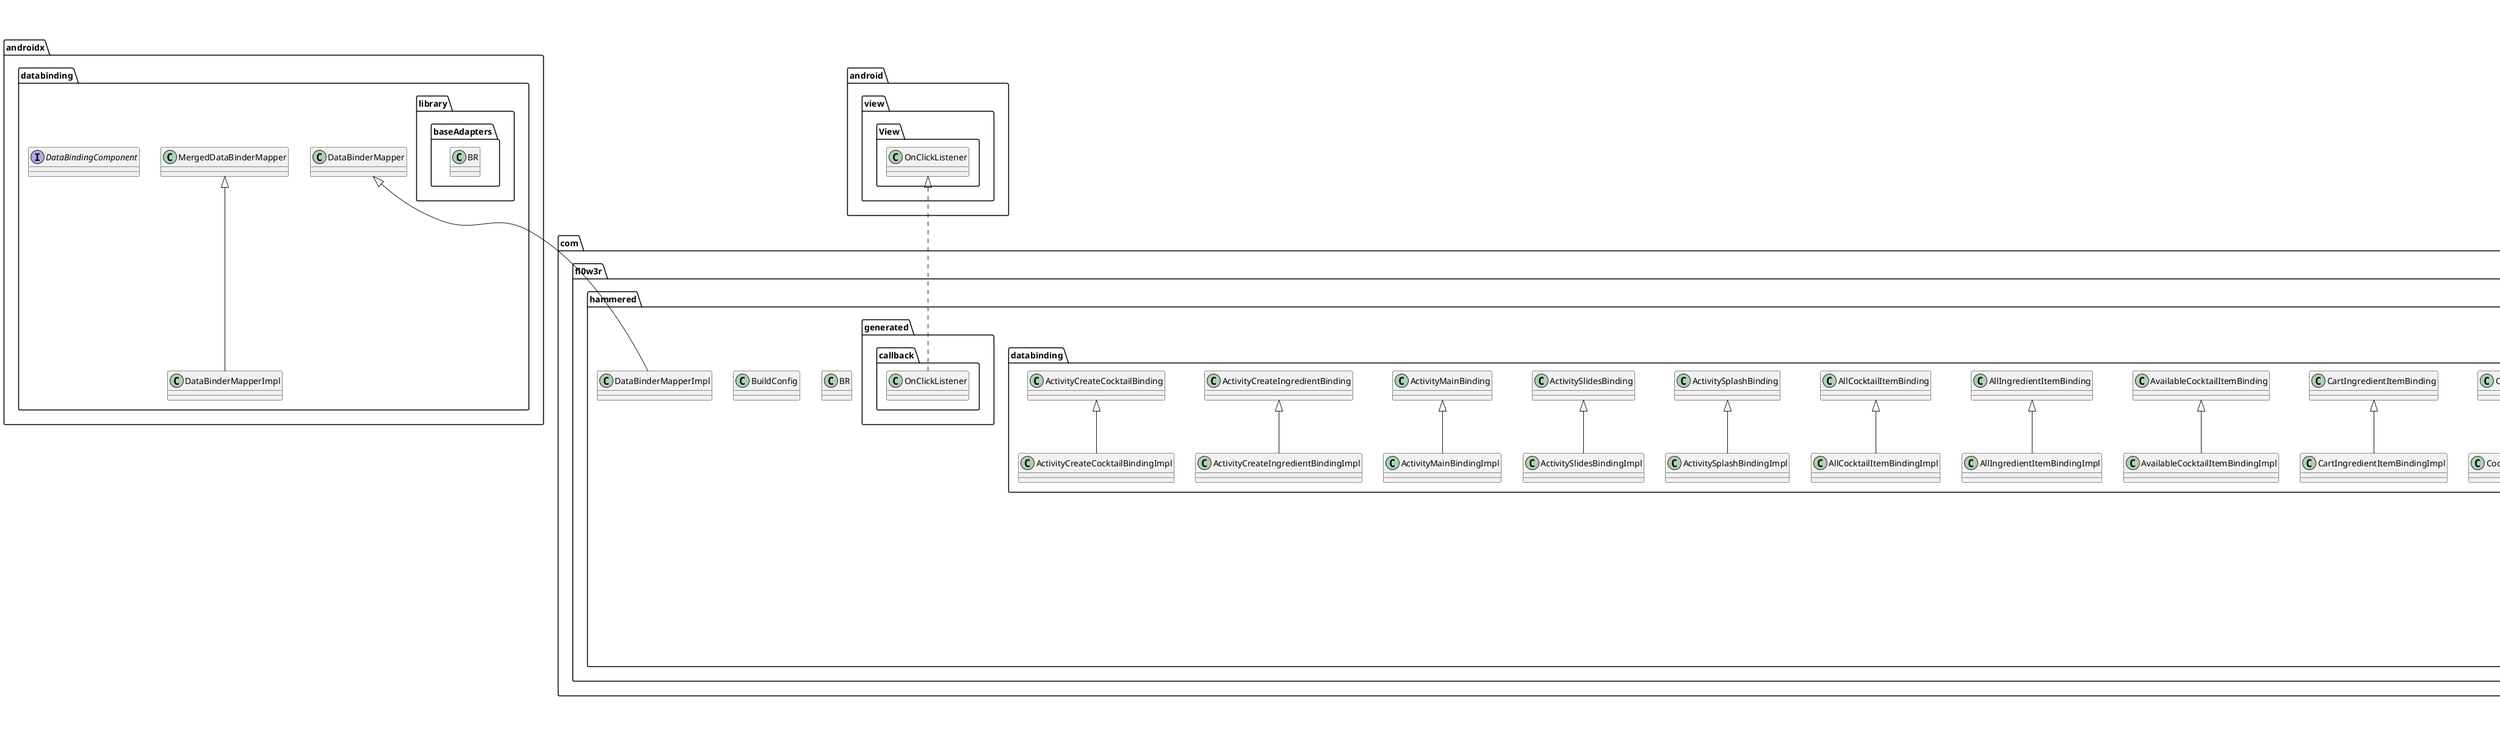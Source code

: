 @startuml

title __HAMMERED.APP's Class Diagram__\n

  namespace androidx.databinding {
    class androidx.databinding.DataBinderMapperImpl {
    }
  }
  

  namespace androidx.databinding {
    interface androidx.databinding.DataBindingComponent {
    }
  }
  

  namespace androidx.databinding {
    namespace library.baseAdapters {
      class androidx.databinding.library.baseAdapters.BR {
      }
    }
  }
  

  namespace com.fl0w3r.hammered {
    class com.fl0w3r.hammered.BR {
    }
  }
  

  namespace com.fl0w3r.hammered {
    class com.fl0w3r.hammered.BuildConfig {
    }
  }
  

  namespace com.fl0w3r.hammered {
    class com.fl0w3r.hammered.DataBinderMapperImpl {
    }
  }
  

  namespace com.fl0w3r.hammered {
    namespace dao {
      class com.fl0w3r.hammered.dao.CocktailDao_Impl {
      }
    }
  }
  

  namespace com.fl0w3r.hammered {
    namespace database {
      class com.fl0w3r.hammered.database.CocktailDatabase_Impl {
      }
    }
  }
  

  namespace com.fl0w3r.hammered {
    namespace databinding {
      class com.fl0w3r.hammered.databinding.ActivityCreateCocktailBindingImpl {
      }
    }
  }
  

  namespace com.fl0w3r.hammered {
    namespace databinding {
      class com.fl0w3r.hammered.databinding.ActivityCreateIngredientBindingImpl {
      }
    }
  }
  

  namespace com.fl0w3r.hammered {
    namespace databinding {
      class com.fl0w3r.hammered.databinding.ActivityMainBindingImpl {
      }
    }
  }
  

  namespace com.fl0w3r.hammered {
    namespace databinding {
      class com.fl0w3r.hammered.databinding.ActivitySlidesBindingImpl {
      }
    }
  }
  

  namespace com.fl0w3r.hammered {
    namespace databinding {
      class com.fl0w3r.hammered.databinding.ActivitySplashBindingImpl {
      }
    }
  }
  

  namespace com.fl0w3r.hammered {
    namespace databinding {
      class com.fl0w3r.hammered.databinding.AllCocktailItemBindingImpl {
      }
    }
  }
  

  namespace com.fl0w3r.hammered {
    namespace databinding {
      class com.fl0w3r.hammered.databinding.AllIngredientItemBindingImpl {
      }
    }
  }
  

  namespace com.fl0w3r.hammered {
    namespace databinding {
      class com.fl0w3r.hammered.databinding.AvailableCocktailItemBindingImpl {
      }
    }
  }
  

  namespace com.fl0w3r.hammered {
    namespace databinding {
      class com.fl0w3r.hammered.databinding.CartIngredientItemBindingImpl {
      }
    }
  }
  

  namespace com.fl0w3r.hammered {
    namespace databinding {
      class com.fl0w3r.hammered.databinding.CocktailFragmentBindingImpl {
      }
    }
  }
  

  namespace com.fl0w3r.hammered {
    namespace databinding {
      class com.fl0w3r.hammered.databinding.CocktailStepsItemBindingImpl {
      }
    }
  }
  

  namespace com.fl0w3r.hammered {
    namespace databinding {
      class com.fl0w3r.hammered.databinding.CreateCocktailIngredientItemBindingImpl {
      }
    }
  }
  

  namespace com.fl0w3r.hammered {
    namespace databinding {
      class com.fl0w3r.hammered.databinding.DetailsCocktailItemBindingImpl {
      }
    }
  }
  

  namespace com.fl0w3r.hammered {
    namespace databinding {
      class com.fl0w3r.hammered.databinding.DetailsIngredientItemBindingImpl {
      }
    }
  }
  

  namespace com.fl0w3r.hammered {
    namespace databinding {
      class com.fl0w3r.hammered.databinding.EmptyItemBindingImpl {
      }
    }
  }
  

  namespace com.fl0w3r.hammered {
    namespace databinding {
      class com.fl0w3r.hammered.databinding.FavoriteCocktailItemBindingImpl {
      }
    }
  }
  

  namespace com.fl0w3r.hammered {
    namespace databinding {
      class com.fl0w3r.hammered.databinding.FragmentAboutBindingImpl {
      }
    }
  }
  

  namespace com.fl0w3r.hammered {
    namespace databinding {
      class com.fl0w3r.hammered.databinding.FragmentAboutBindingLandImpl {
      }
    }
  }
  

  namespace com.fl0w3r.hammered {
    namespace databinding {
      class com.fl0w3r.hammered.databinding.FragmentAttributeBindingImpl {
      }
    }
  }
  

  namespace com.fl0w3r.hammered {
    namespace databinding {
      class com.fl0w3r.hammered.databinding.FragmentCocktailDetailBindingImpl {
      }
    }
  }
  

  namespace com.fl0w3r.hammered {
    namespace databinding {
      class com.fl0w3r.hammered.databinding.FragmentHammerMeBindingImpl {
      }
    }
  }
  

  namespace com.fl0w3r.hammered {
    namespace databinding {
      class com.fl0w3r.hammered.databinding.FragmentIngredientDetailsBindingImpl {
      }
    }
  }
  

  namespace com.fl0w3r.hammered {
    namespace databinding {
      class com.fl0w3r.hammered.databinding.FragmentMixerBindingImpl {
      }
    }
  }
  

  namespace com.fl0w3r.hammered {
    namespace databinding {
      class com.fl0w3r.hammered.databinding.IngredientFragmentBindingImpl {
      }
    }
  }
  

  namespace com.fl0w3r.hammered {
    namespace databinding {
      class com.fl0w3r.hammered.databinding.MixerCocktailItemBindingImpl {
      }
    }
  }
  

  namespace com.fl0w3r.hammered {
    namespace databinding {
      class com.fl0w3r.hammered.databinding.MixerIngredientItemBindingImpl {
      }
    }
  }
  

  namespace com.fl0w3r.hammered {
    namespace databinding {
      class com.fl0w3r.hammered.databinding.SearchCocktailItemBindingImpl {
      }
    }
  }
  

  namespace com.fl0w3r.hammered {
    namespace databinding {
      class com.fl0w3r.hammered.databinding.SearchIngredientItemBindingImpl {
      }
    }
  }
  

  namespace com.fl0w3r.hammered {
    namespace databinding {
      class com.fl0w3r.hammered.databinding.SettingsFragmentBindingImpl {
      }
    }
  }
  

  namespace com.fl0w3r.hammered {
    namespace databinding {
      class com.fl0w3r.hammered.databinding.SlideItemBindingImpl {
      }
    }
  }
  

  namespace com.fl0w3r.hammered {
    namespace databinding {
      class com.fl0w3r.hammered.databinding.StepSlideLayoutBindingImpl {
      }
    }
  }
  

  namespace com.fl0w3r.hammered {
    namespace databinding {
      class com.fl0w3r.hammered.databinding.StockIngredientItemBindingImpl {
      }
    }
  }
  

  namespace com.fl0w3r.hammered {
    namespace generated.callback {
      class com.fl0w3r.hammered.generated.callback.OnClickListener {
      }
    }
  }
  

  androidx.databinding.DataBinderMapperImpl -up-|> androidx.databinding.MergedDataBinderMapper
  com.fl0w3r.hammered.DataBinderMapperImpl -up-|> androidx.databinding.DataBinderMapper
  com.fl0w3r.hammered.dao.CocktailDao_Impl .up.|> com.fl0w3r.hammered.dao.CocktailDao
  com.fl0w3r.hammered.database.CocktailDatabase_Impl -up-|> com.fl0w3r.hammered.database.CocktailDatabase
  com.fl0w3r.hammered.database.CocktailDatabase_Impl o-- com.fl0w3r.hammered.dao.CocktailDao : _cocktailDao
  com.fl0w3r.hammered.databinding.ActivityCreateCocktailBindingImpl -up-|> com.fl0w3r.hammered.databinding.ActivityCreateCocktailBinding
  com.fl0w3r.hammered.databinding.ActivityCreateIngredientBindingImpl -up-|> com.fl0w3r.hammered.databinding.ActivityCreateIngredientBinding
  com.fl0w3r.hammered.databinding.ActivityMainBindingImpl -up-|> com.fl0w3r.hammered.databinding.ActivityMainBinding
  com.fl0w3r.hammered.databinding.ActivitySlidesBindingImpl -up-|> com.fl0w3r.hammered.databinding.ActivitySlidesBinding
  com.fl0w3r.hammered.databinding.ActivitySplashBindingImpl -up-|> com.fl0w3r.hammered.databinding.ActivitySplashBinding
  com.fl0w3r.hammered.databinding.AllCocktailItemBindingImpl .up.|> com.fl0w3r.hammered.generated.callback.OnClickListener.Listener
  com.fl0w3r.hammered.databinding.AllCocktailItemBindingImpl -up-|> com.fl0w3r.hammered.databinding.AllCocktailItemBinding
  com.fl0w3r.hammered.databinding.AllIngredientItemBindingImpl .up.|> com.fl0w3r.hammered.generated.callback.OnClickListener.Listener
  com.fl0w3r.hammered.databinding.AllIngredientItemBindingImpl -up-|> com.fl0w3r.hammered.databinding.AllIngredientItemBinding
  com.fl0w3r.hammered.databinding.AvailableCocktailItemBindingImpl .up.|> com.fl0w3r.hammered.generated.callback.OnClickListener.Listener
  com.fl0w3r.hammered.databinding.AvailableCocktailItemBindingImpl -up-|> com.fl0w3r.hammered.databinding.AvailableCocktailItemBinding
  com.fl0w3r.hammered.databinding.CartIngredientItemBindingImpl .up.|> com.fl0w3r.hammered.generated.callback.OnClickListener.Listener
  com.fl0w3r.hammered.databinding.CartIngredientItemBindingImpl -up-|> com.fl0w3r.hammered.databinding.CartIngredientItemBinding
  com.fl0w3r.hammered.databinding.CocktailFragmentBindingImpl -up-|> com.fl0w3r.hammered.databinding.CocktailFragmentBinding
  com.fl0w3r.hammered.databinding.CocktailStepsItemBindingImpl -up-|> com.fl0w3r.hammered.databinding.CocktailStepsItemBinding
  com.fl0w3r.hammered.databinding.CreateCocktailIngredientItemBindingImpl -up-|> com.fl0w3r.hammered.databinding.CreateCocktailIngredientItemBinding
  com.fl0w3r.hammered.databinding.DetailsCocktailItemBindingImpl .up.|> com.fl0w3r.hammered.generated.callback.OnClickListener.Listener
  com.fl0w3r.hammered.databinding.DetailsCocktailItemBindingImpl -up-|> com.fl0w3r.hammered.databinding.DetailsCocktailItemBinding
  com.fl0w3r.hammered.databinding.DetailsIngredientItemBindingImpl .up.|> com.fl0w3r.hammered.generated.callback.OnClickListener.Listener
  com.fl0w3r.hammered.databinding.DetailsIngredientItemBindingImpl -up-|> com.fl0w3r.hammered.databinding.DetailsIngredientItemBinding
  com.fl0w3r.hammered.databinding.EmptyItemBindingImpl -up-|> com.fl0w3r.hammered.databinding.EmptyItemBinding
  com.fl0w3r.hammered.databinding.FavoriteCocktailItemBindingImpl .up.|> com.fl0w3r.hammered.generated.callback.OnClickListener.Listener
  com.fl0w3r.hammered.databinding.FavoriteCocktailItemBindingImpl -up-|> com.fl0w3r.hammered.databinding.FavoriteCocktailItemBinding
  com.fl0w3r.hammered.databinding.FragmentAboutBindingImpl -up-|> com.fl0w3r.hammered.databinding.FragmentAboutBinding
  com.fl0w3r.hammered.databinding.FragmentAboutBindingLandImpl -up-|> com.fl0w3r.hammered.databinding.FragmentAboutBinding
  com.fl0w3r.hammered.databinding.FragmentAttributeBindingImpl -up-|> com.fl0w3r.hammered.databinding.FragmentAttributeBinding
  com.fl0w3r.hammered.databinding.FragmentCocktailDetailBindingImpl -up-|> com.fl0w3r.hammered.databinding.FragmentCocktailDetailBinding
  com.fl0w3r.hammered.databinding.FragmentHammerMeBindingImpl -up-|> com.fl0w3r.hammered.databinding.FragmentHammerMeBinding
  com.fl0w3r.hammered.databinding.FragmentIngredientDetailsBindingImpl -up-|> com.fl0w3r.hammered.databinding.FragmentIngredientDetailsBinding
  com.fl0w3r.hammered.databinding.FragmentMixerBindingImpl -up-|> com.fl0w3r.hammered.databinding.FragmentMixerBinding
  com.fl0w3r.hammered.databinding.IngredientFragmentBindingImpl -up-|> com.fl0w3r.hammered.databinding.IngredientFragmentBinding
  com.fl0w3r.hammered.databinding.MixerCocktailItemBindingImpl -up-|> com.fl0w3r.hammered.databinding.MixerCocktailItemBinding
  com.fl0w3r.hammered.databinding.MixerIngredientItemBindingImpl -up-|> com.fl0w3r.hammered.databinding.MixerIngredientItemBinding
  com.fl0w3r.hammered.databinding.SearchCocktailItemBindingImpl .up.|> com.fl0w3r.hammered.generated.callback.OnClickListener.Listener
  com.fl0w3r.hammered.databinding.SearchCocktailItemBindingImpl -up-|> com.fl0w3r.hammered.databinding.SearchCocktailItemBinding
  com.fl0w3r.hammered.databinding.SearchIngredientItemBindingImpl .up.|> com.fl0w3r.hammered.generated.callback.OnClickListener.Listener
  com.fl0w3r.hammered.databinding.SearchIngredientItemBindingImpl -up-|> com.fl0w3r.hammered.databinding.SearchIngredientItemBinding
  com.fl0w3r.hammered.databinding.SettingsFragmentBindingImpl -up-|> com.fl0w3r.hammered.databinding.SettingsFragmentBinding
  com.fl0w3r.hammered.databinding.SlideItemBindingImpl -up-|> com.fl0w3r.hammered.databinding.SlideItemBinding
  com.fl0w3r.hammered.databinding.StepSlideLayoutBindingImpl -up-|> com.fl0w3r.hammered.databinding.StepSlideLayoutBinding
  com.fl0w3r.hammered.databinding.StockIngredientItemBindingImpl .up.|> com.fl0w3r.hammered.generated.callback.OnClickListener.Listener
  com.fl0w3r.hammered.databinding.StockIngredientItemBindingImpl -up-|> com.fl0w3r.hammered.databinding.StockIngredientItemBinding
  com.fl0w3r.hammered.generated.callback.OnClickListener .up.|> android.view.View.OnClickListener
  com.fl0w3r.hammered.generated.callback.OnClickListener o-- com.fl0w3r.hammered.generated.callback.OnClickListener.Listener : mListener


right footer


PlantUML diagram generated by SketchIt! (https://bitbucket.org/pmesmeur/sketch.it)
For more information about this tool, please contact philippe.mesmeur@gmail.com
endfooter

@enduml
